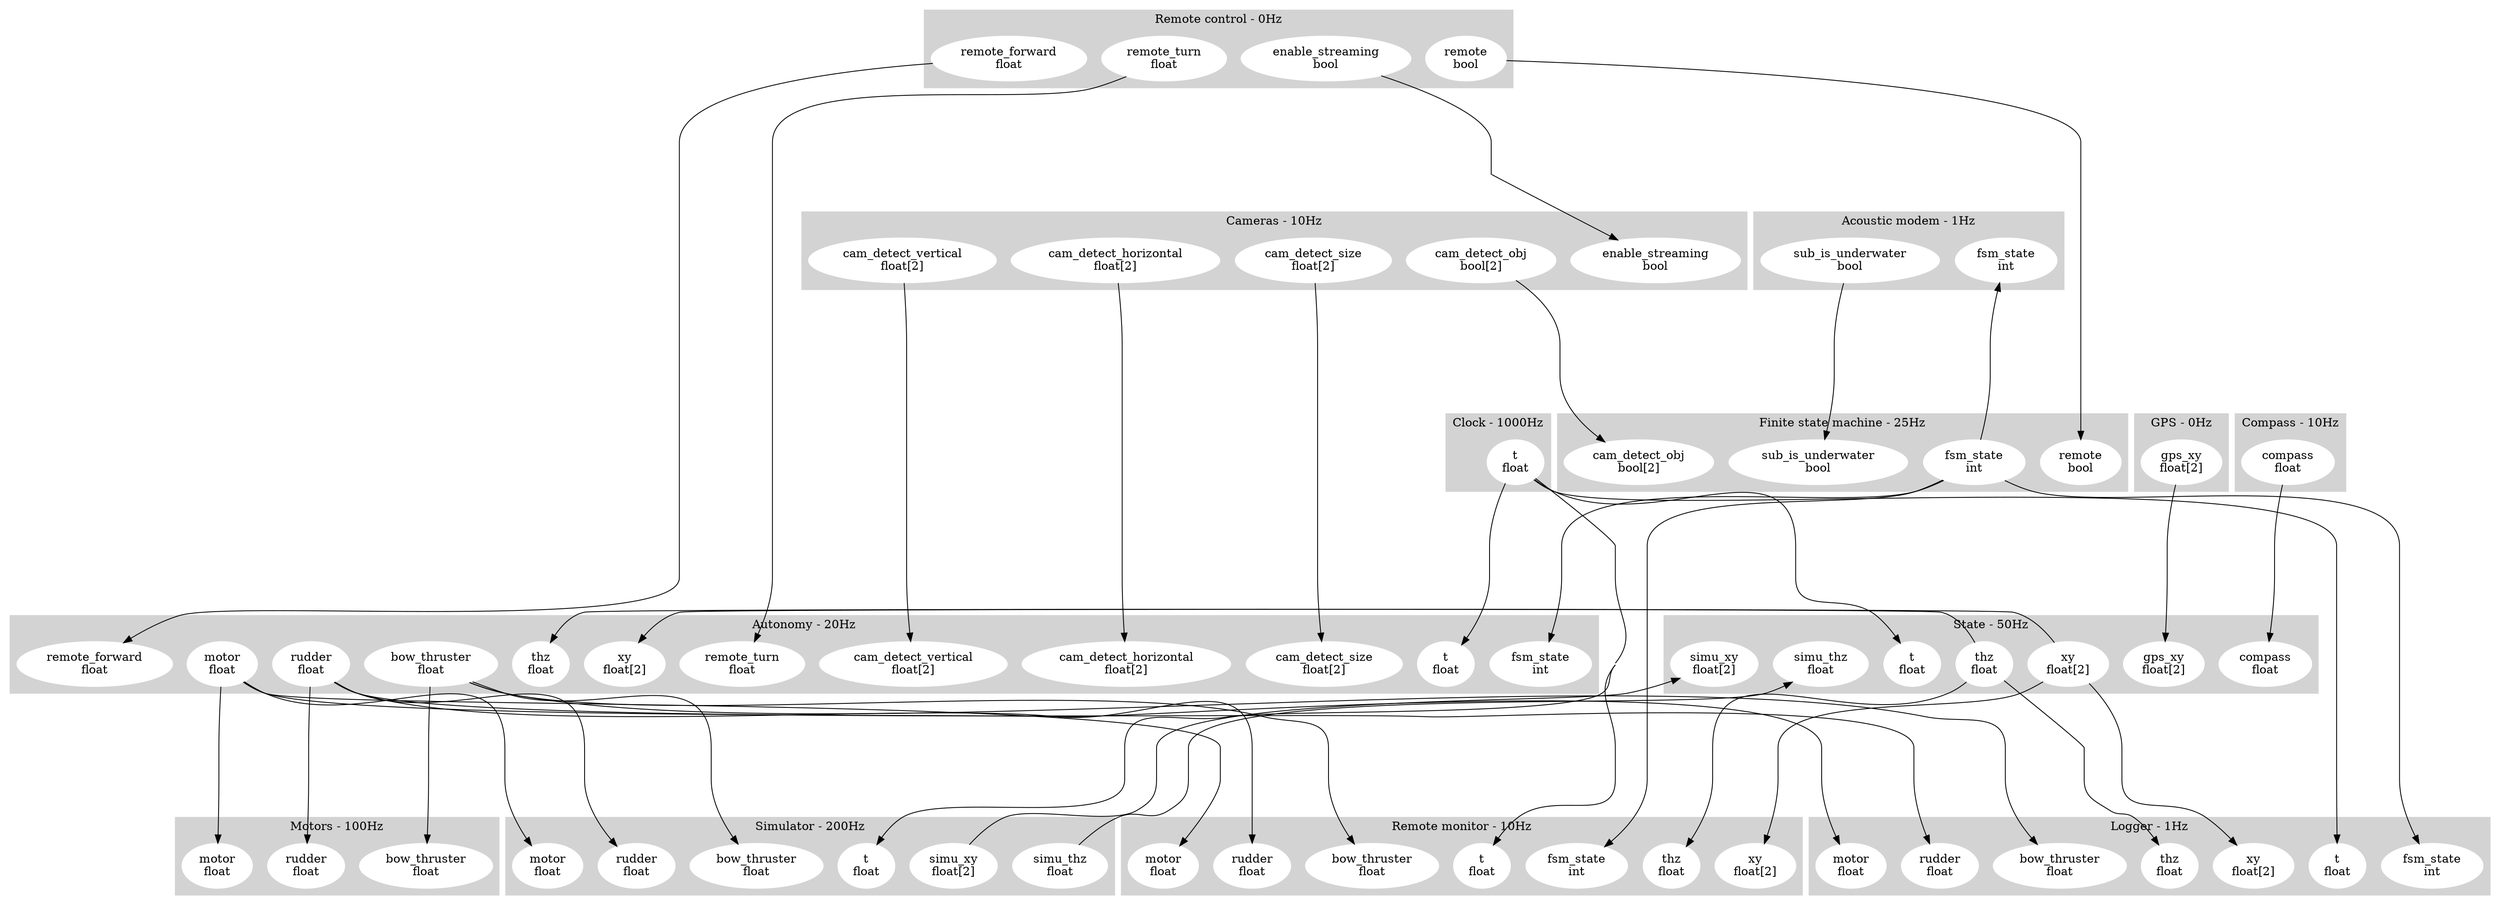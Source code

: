 digraph links {
	concentrate=true;
	subgraph cluster_1 {
		label = "Acoustic modem - 1Hz";
		style=filled;
		color=lightgrey;
		node [style=filled,color=white];
		2 [label = "fsm_state\nint"];
		3 [label = "sub_is_underwater\nbool"];
	}
	subgraph cluster_4 {
		label = "Autonomy - 20Hz";
		style=filled;
		color=lightgrey;
		node [style=filled,color=white];
		5 [label = "cam_detect_horizontal\nfloat[2]"];
		6 [label = "cam_detect_size\nfloat[2]"];
		7 [label = "cam_detect_vertical\nfloat[2]"];
		8 [label = "fsm_state\nint"];
		9 [label = "remote_forward\nfloat"];
		10 [label = "remote_turn\nfloat"];
		11 [label = "t\nfloat"];
		12 [label = "thz\nfloat"];
		13 [label = "xy\nfloat[2]"];
		14 [label = "bow_thruster\nfloat"];
		15 [label = "motor\nfloat"];
		16 [label = "rudder\nfloat"];
	}
	subgraph cluster_17 {
		label = "Cameras - 10Hz";
		style=filled;
		color=lightgrey;
		node [style=filled,color=white];
		18 [label = "enable_streaming\nbool"];
		19 [label = "cam_detect_horizontal\nfloat[2]"];
		20 [label = "cam_detect_obj\nbool[2]"];
		21 [label = "cam_detect_size\nfloat[2]"];
		22 [label = "cam_detect_vertical\nfloat[2]"];
	}
	subgraph cluster_23 {
		label = "Compass - 10Hz";
		style=filled;
		color=lightgrey;
		node [style=filled,color=white];
		24 [label = "compass\nfloat"];
	}
	subgraph cluster_25 {
		label = "GPS - 0Hz";
		style=filled;
		color=lightgrey;
		node [style=filled,color=white];
		26 [label = "gps_xy\nfloat[2]"];
	}
	subgraph cluster_27 {
		label = "Clock - 1000Hz";
		style=filled;
		color=lightgrey;
		node [style=filled,color=white];
		28 [label = "t\nfloat"];
	}
	subgraph cluster_29 {
		label = "Logger - 1Hz";
		style=filled;
		color=lightgrey;
		node [style=filled,color=white];
		30 [label = "bow_thruster\nfloat"];
		31 [label = "fsm_state\nint"];
		32 [label = "motor\nfloat"];
		33 [label = "rudder\nfloat"];
		34 [label = "t\nfloat"];
		35 [label = "thz\nfloat"];
		36 [label = "xy\nfloat[2]"];
	}
	subgraph cluster_37 {
		label = "Motors - 100Hz";
		style=filled;
		color=lightgrey;
		node [style=filled,color=white];
		38 [label = "bow_thruster\nfloat"];
		39 [label = "motor\nfloat"];
		40 [label = "rudder\nfloat"];
	}
	subgraph cluster_41 {
		label = "Remote control - 0Hz";
		style=filled;
		color=lightgrey;
		node [style=filled,color=white];
		42 [label = "enable_streaming\nbool"];
		43 [label = "remote\nbool"];
		44 [label = "remote_forward\nfloat"];
		45 [label = "remote_turn\nfloat"];
	}
	subgraph cluster_46 {
		label = "Remote monitor - 10Hz";
		style=filled;
		color=lightgrey;
		node [style=filled,color=white];
		47 [label = "bow_thruster\nfloat"];
		48 [label = "fsm_state\nint"];
		49 [label = "motor\nfloat"];
		50 [label = "rudder\nfloat"];
		51 [label = "t\nfloat"];
		52 [label = "thz\nfloat"];
		53 [label = "xy\nfloat[2]"];
	}
	subgraph cluster_54 {
		label = "Simulator - 200Hz";
		style=filled;
		color=lightgrey;
		node [style=filled,color=white];
		55 [label = "bow_thruster\nfloat"];
		56 [label = "motor\nfloat"];
		57 [label = "rudder\nfloat"];
		58 [label = "t\nfloat"];
		59 [label = "simu_thz\nfloat"];
		60 [label = "simu_xy\nfloat[2]"];
	}
	subgraph cluster_61 {
		label = "State - 50Hz";
		style=filled;
		color=lightgrey;
		node [style=filled,color=white];
		62 [label = "compass\nfloat"];
		63 [label = "gps_xy\nfloat[2]"];
		64 [label = "simu_thz\nfloat"];
		65 [label = "simu_xy\nfloat[2]"];
		66 [label = "t\nfloat"];
		67 [label = "thz\nfloat"];
		68 [label = "xy\nfloat[2]"];
	}
	subgraph cluster_69 {
		label = "Finite state machine - 25Hz";
		style=filled;
		color=lightgrey;
		node [style=filled,color=white];
		70 [label = "cam_detect_obj\nbool[2]"];
		71 [label = "remote\nbool"];
		72 [label = "sub_is_underwater\nbool"];
		73 [label = "fsm_state\nint"];
	}
	subgraph cluster_74 {
		label = "Subscriber - 25Hz";
		style=filled;
		color=lightgrey;
		node [style=filled,color=white];
	}
	14->30 [minlen=5];
	14->38 [minlen=5];
	14->47 [minlen=5];
	14->55 [minlen=5];
	19->5 [minlen=5];
	20->70 [minlen=5];
	21->6 [minlen=5];
	22->7 [minlen=5];
	24->62 [minlen=5];
	42->18 [minlen=5];
	73->2 [minlen=5];
	73->8 [minlen=5];
	73->31 [minlen=5];
	73->48 [minlen=5];
	26->63 [minlen=5];
	15->32 [minlen=5];
	15->39 [minlen=5];
	15->49 [minlen=5];
	15->56 [minlen=5];
	43->71 [minlen=5];
	44->9 [minlen=5];
	45->10 [minlen=5];
	16->33 [minlen=5];
	16->40 [minlen=5];
	16->50 [minlen=5];
	16->57 [minlen=5];
	59->64 [minlen=5];
	60->65 [minlen=5];
	3->72 [minlen=5];
	28->11 [minlen=5];
	28->34 [minlen=5];
	28->51 [minlen=5];
	28->58 [minlen=5];
	28->66 [minlen=5];
	67->12 [minlen=5];
	67->35 [minlen=5];
	67->52 [minlen=5];
	68->13 [minlen=5];
	68->36 [minlen=5];
	68->53 [minlen=5];
}